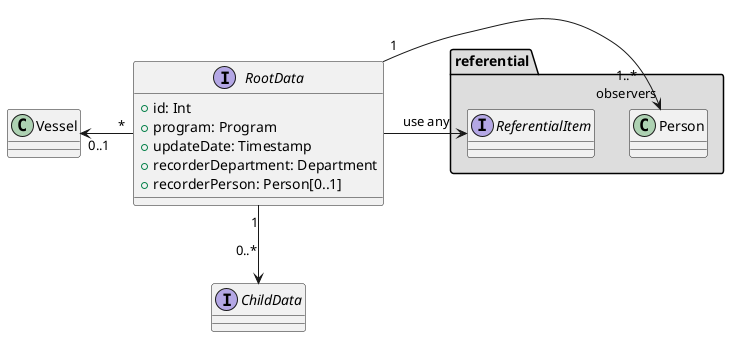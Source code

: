 @startuml

interface RootData {
    +id: Int
    +program: Program
    +updateDate: Timestamp
    +recorderDepartment: Department
    +recorderPerson: Person[0..1]
}

interface ChildData {
}

RootData "*" -left-> "0..1\n" Vessel: "     "
RootData "1" --> "0..*\n" ChildData: "     "

package "referential" #DDDDDD {
    interface ReferentialItem {
    }

    RootData "1" -right-> "1..*\nobservers" Person: "                         "
    RootData -right-> ReferentialItem: "use any"
}
@enduml
